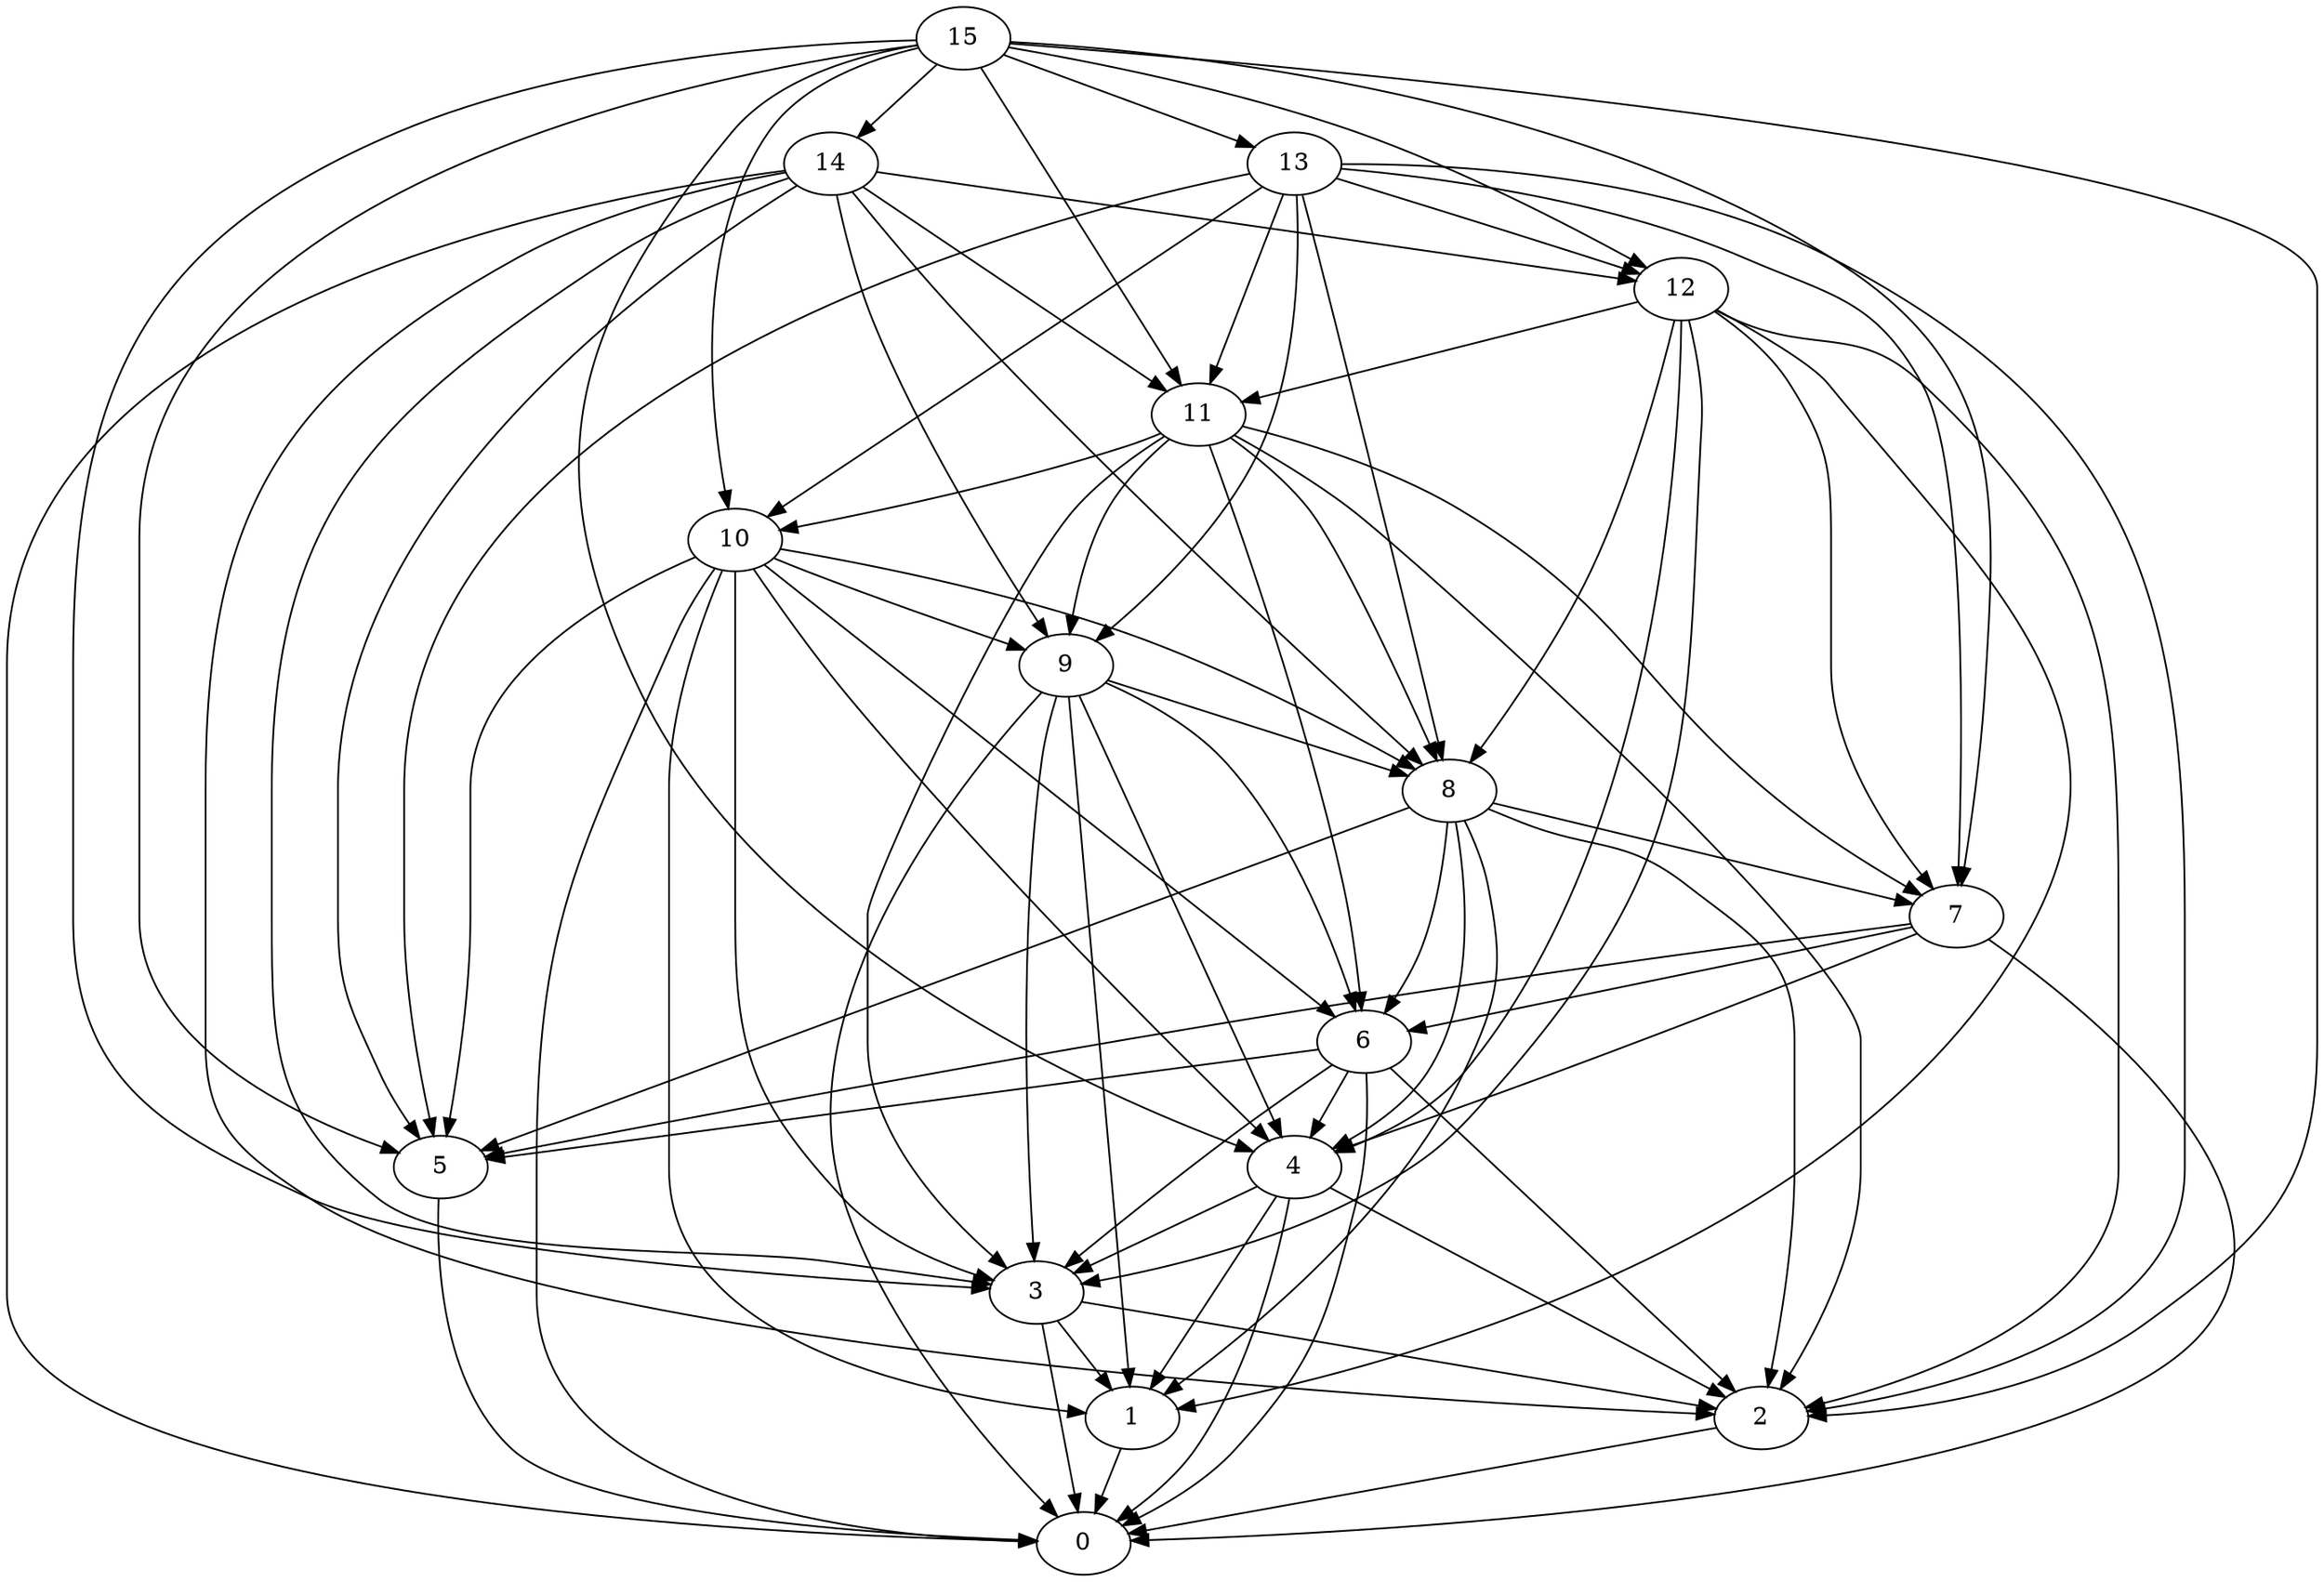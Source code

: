 digraph "Random_Nodes_16_Density_4.94_CCR_0.10_WeightType_Random_Heterogeneous-4-2-strong" {
15 [Weight=104];
14 [Weight=522];
13 [Weight=104];
12 [Weight=417];
11 [Weight=365];
10 [Weight=313];
9 [Weight=313];
8 [Weight=261];
7 [Weight=261];
6 [Weight=365];
4 [Weight=261];
3 [Weight=417];
2 [Weight=365];
5 [Weight=156];
1 [Weight=156];
0 [Weight=469];
12 -> 1 [Weight=7];
6 -> 5 [Weight=5];
15 -> 7 [Weight=5];
3 -> 1 [Weight=5];
10 -> 6 [Weight=4];
11 -> 8 [Weight=6];
14 -> 8 [Weight=9];
15 -> 3 [Weight=5];
13 -> 12 [Weight=4];
8 -> 5 [Weight=3];
14 -> 3 [Weight=10];
14 -> 0 [Weight=10];
14 -> 12 [Weight=9];
7 -> 4 [Weight=9];
12 -> 11 [Weight=4];
14 -> 5 [Weight=7];
9 -> 1 [Weight=9];
10 -> 4 [Weight=8];
15 -> 11 [Weight=5];
10 -> 3 [Weight=9];
4 -> 1 [Weight=5];
4 -> 2 [Weight=8];
8 -> 2 [Weight=3];
12 -> 8 [Weight=3];
6 -> 4 [Weight=7];
12 -> 3 [Weight=7];
10 -> 0 [Weight=6];
11 -> 3 [Weight=3];
9 -> 8 [Weight=6];
9 -> 4 [Weight=7];
9 -> 6 [Weight=3];
11 -> 2 [Weight=5];
9 -> 3 [Weight=5];
10 -> 8 [Weight=5];
14 -> 2 [Weight=7];
11 -> 7 [Weight=8];
15 -> 14 [Weight=8];
11 -> 10 [Weight=2];
13 -> 2 [Weight=9];
6 -> 0 [Weight=2];
13 -> 8 [Weight=8];
11 -> 9 [Weight=5];
8 -> 7 [Weight=10];
13 -> 9 [Weight=8];
7 -> 5 [Weight=3];
4 -> 3 [Weight=7];
15 -> 2 [Weight=2];
8 -> 1 [Weight=10];
14 -> 9 [Weight=4];
15 -> 5 [Weight=10];
7 -> 0 [Weight=6];
13 -> 7 [Weight=7];
10 -> 1 [Weight=10];
10 -> 9 [Weight=2];
15 -> 4 [Weight=4];
8 -> 4 [Weight=5];
2 -> 0 [Weight=2];
12 -> 4 [Weight=8];
8 -> 6 [Weight=3];
10 -> 5 [Weight=8];
6 -> 3 [Weight=5];
1 -> 0 [Weight=2];
15 -> 12 [Weight=9];
7 -> 6 [Weight=5];
11 -> 6 [Weight=10];
12 -> 2 [Weight=3];
15 -> 10 [Weight=9];
14 -> 11 [Weight=8];
3 -> 0 [Weight=3];
12 -> 7 [Weight=4];
9 -> 0 [Weight=10];
15 -> 13 [Weight=9];
5 -> 0 [Weight=8];
6 -> 2 [Weight=2];
13 -> 11 [Weight=9];
13 -> 5 [Weight=3];
4 -> 0 [Weight=4];
3 -> 2 [Weight=9];
13 -> 10 [Weight=9];
}
